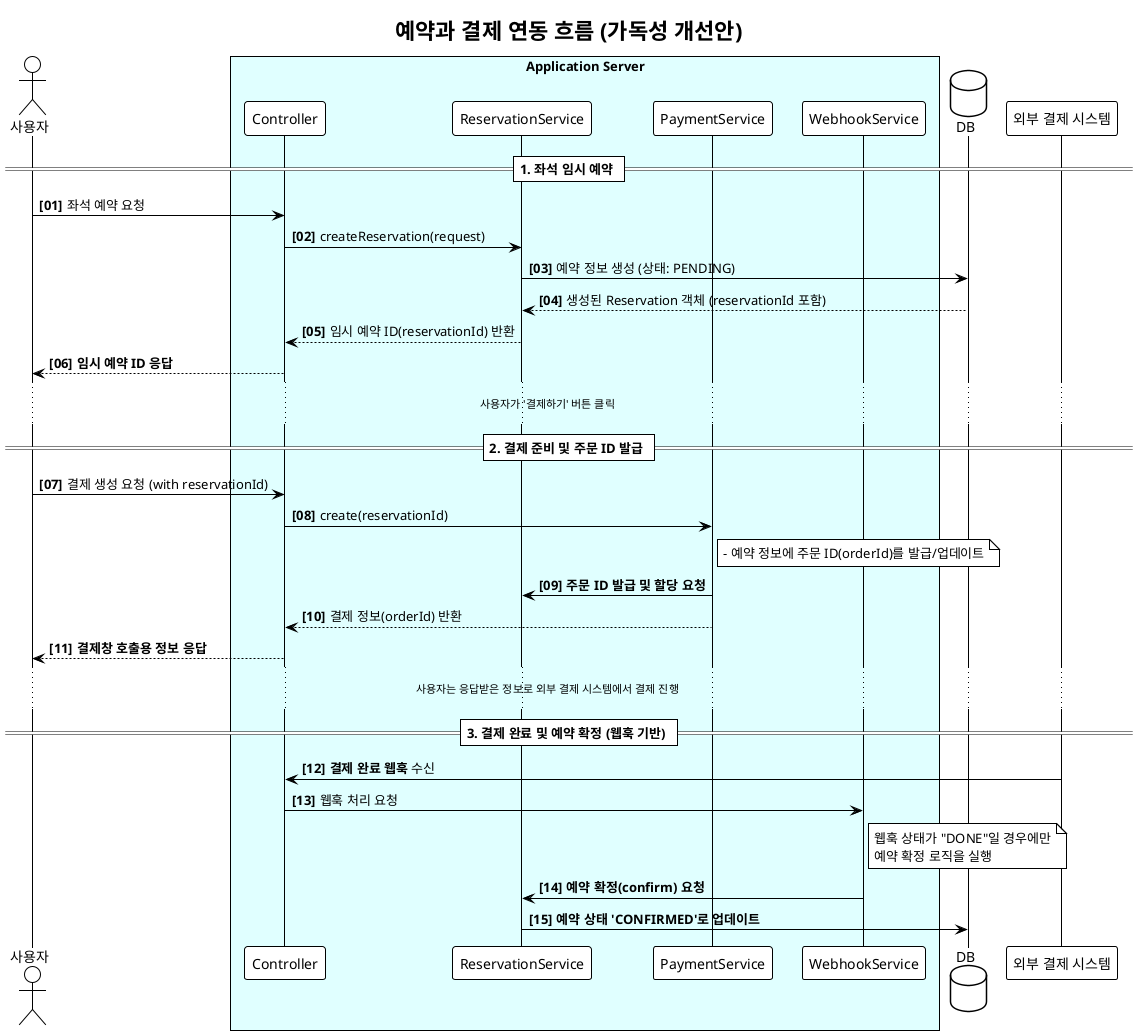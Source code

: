 @startuml 예약_플로우
!theme plain
autonumber "<b>[00]"

title 예약과 결제 연동 흐름 (가독성 개선안)

actor User as "사용자"

box "Application Server" #LightCyan
    participant Controller
    participant ReservationService
    participant PaymentService
    participant WebhookService
end box

database DB
participant PaymentGateway as "외부 결제 시스템"

== 1. 좌석 임시 예약 ==
User -> Controller: 좌석 예약 요청
Controller -> ReservationService: createReservation(request)
ReservationService -> DB: 예약 정보 생성 (상태: PENDING)
DB --> ReservationService: 생성된 Reservation 객체 (reservationId 포함)
ReservationService --> Controller: 임시 예약 ID(reservationId) 반환
Controller --> User: **임시 예약 ID 응답**

... 사용자가 '결제하기' 버튼 클릭 ...

== 2. 결제 준비 및 주문 ID 발급 ==
User -> Controller: 결제 생성 요청 (with reservationId)
Controller -> PaymentService: create(reservationId)

note right of PaymentService
  - 예약 정보에 주문 ID(orderId)를 발급/업데이트
end note
PaymentService -> ReservationService: **주문 ID 발급 및 할당 요청**
PaymentService --> Controller: 결제 정보(orderId) 반환
Controller --> User: **결제창 호출용 정보 응답**

... 사용자는 응답받은 정보로 외부 결제 시스템에서 결제 진행 ...

== 3. 결제 완료 및 예약 확정 (웹훅 기반) ==
PaymentGateway -> Controller: **결제 완료 웹훅** 수신
Controller -> WebhookService: 웹훅 처리 요청

note right of WebhookService
  웹훅 상태가 "DONE"일 경우에만
  예약 확정 로직을 실행
end note

WebhookService -> ReservationService: **예약 확정(confirm) 요청**
ReservationService -> DB: **예약 상태 'CONFIRMED'로 업데이트**

@enduml